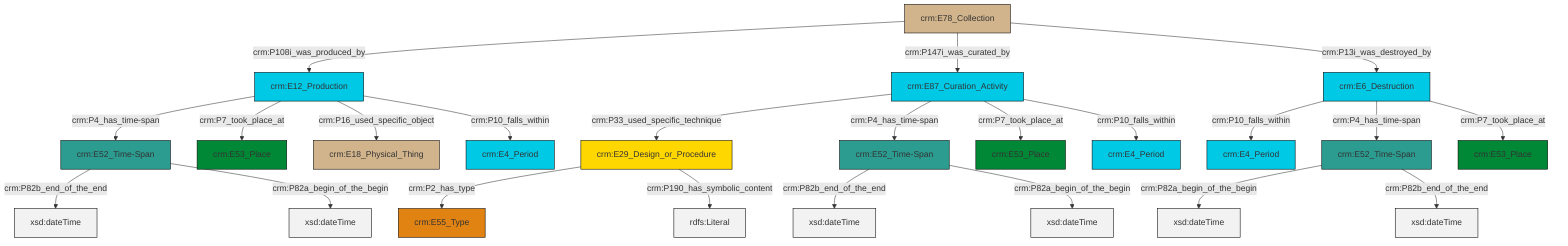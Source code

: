 graph TD
classDef Literal fill:#f2f2f2,stroke:#000000;
classDef CRM_Entity fill:#FFFFFF,stroke:#000000;
classDef Temporal_Entity fill:#00C9E6, stroke:#000000;
classDef Type fill:#E18312, stroke:#000000;
classDef Time-Span fill:#2C9C91, stroke:#000000;
classDef Appellation fill:#FFEB7F, stroke:#000000;
classDef Place fill:#008836, stroke:#000000;
classDef Persistent_Item fill:#B266B2, stroke:#000000;
classDef Conceptual_Object fill:#FFD700, stroke:#000000;
classDef Physical_Thing fill:#D2B48C, stroke:#000000;
classDef Actor fill:#f58aad, stroke:#000000;
classDef PC_Classes fill:#4ce600, stroke:#000000;
classDef Multi fill:#cccccc,stroke:#000000;

0["crm:E12_Production"]:::Temporal_Entity -->|crm:P4_has_time-span| 1["crm:E52_Time-Span"]:::Time-Span
1["crm:E52_Time-Span"]:::Time-Span -->|crm:P82b_end_of_the_end| 4[xsd:dateTime]:::Literal
0["crm:E12_Production"]:::Temporal_Entity -->|crm:P7_took_place_at| 7["crm:E53_Place"]:::Place
8["crm:E52_Time-Span"]:::Time-Span -->|crm:P82a_begin_of_the_begin| 9[xsd:dateTime]:::Literal
10["crm:E87_Curation_Activity"]:::Temporal_Entity -->|crm:P33_used_specific_technique| 11["crm:E29_Design_or_Procedure"]:::Conceptual_Object
12["crm:E6_Destruction"]:::Temporal_Entity -->|crm:P10_falls_within| 13["crm:E4_Period"]:::Temporal_Entity
10["crm:E87_Curation_Activity"]:::Temporal_Entity -->|crm:P4_has_time-span| 16["crm:E52_Time-Span"]:::Time-Span
17["crm:E78_Collection"]:::Physical_Thing -->|crm:P108i_was_produced_by| 0["crm:E12_Production"]:::Temporal_Entity
16["crm:E52_Time-Span"]:::Time-Span -->|crm:P82b_end_of_the_end| 19[xsd:dateTime]:::Literal
12["crm:E6_Destruction"]:::Temporal_Entity -->|crm:P4_has_time-span| 8["crm:E52_Time-Span"]:::Time-Span
10["crm:E87_Curation_Activity"]:::Temporal_Entity -->|crm:P7_took_place_at| 5["crm:E53_Place"]:::Place
0["crm:E12_Production"]:::Temporal_Entity -->|crm:P16_used_specific_object| 22["crm:E18_Physical_Thing"]:::Physical_Thing
8["crm:E52_Time-Span"]:::Time-Span -->|crm:P82b_end_of_the_end| 27[xsd:dateTime]:::Literal
11["crm:E29_Design_or_Procedure"]:::Conceptual_Object -->|crm:P2_has_type| 14["crm:E55_Type"]:::Type
11["crm:E29_Design_or_Procedure"]:::Conceptual_Object -->|crm:P190_has_symbolic_content| 33[rdfs:Literal]:::Literal
12["crm:E6_Destruction"]:::Temporal_Entity -->|crm:P7_took_place_at| 23["crm:E53_Place"]:::Place
1["crm:E52_Time-Span"]:::Time-Span -->|crm:P82a_begin_of_the_begin| 34[xsd:dateTime]:::Literal
17["crm:E78_Collection"]:::Physical_Thing -->|crm:P147i_was_curated_by| 10["crm:E87_Curation_Activity"]:::Temporal_Entity
10["crm:E87_Curation_Activity"]:::Temporal_Entity -->|crm:P10_falls_within| 31["crm:E4_Period"]:::Temporal_Entity
17["crm:E78_Collection"]:::Physical_Thing -->|crm:P13i_was_destroyed_by| 12["crm:E6_Destruction"]:::Temporal_Entity
0["crm:E12_Production"]:::Temporal_Entity -->|crm:P10_falls_within| 2["crm:E4_Period"]:::Temporal_Entity
16["crm:E52_Time-Span"]:::Time-Span -->|crm:P82a_begin_of_the_begin| 38[xsd:dateTime]:::Literal